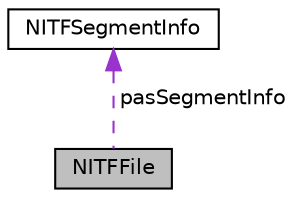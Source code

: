 digraph "NITFFile"
{
  edge [fontname="Helvetica",fontsize="10",labelfontname="Helvetica",labelfontsize="10"];
  node [fontname="Helvetica",fontsize="10",shape=record];
  Node1 [label="NITFFile",height=0.2,width=0.4,color="black", fillcolor="grey75", style="filled", fontcolor="black"];
  Node2 -> Node1 [dir="back",color="darkorchid3",fontsize="10",style="dashed",label=" pasSegmentInfo" ,fontname="Helvetica"];
  Node2 [label="NITFSegmentInfo",height=0.2,width=0.4,color="black", fillcolor="white", style="filled",URL="$nitflib_8h.html#structNITFSegmentInfo"];
}
